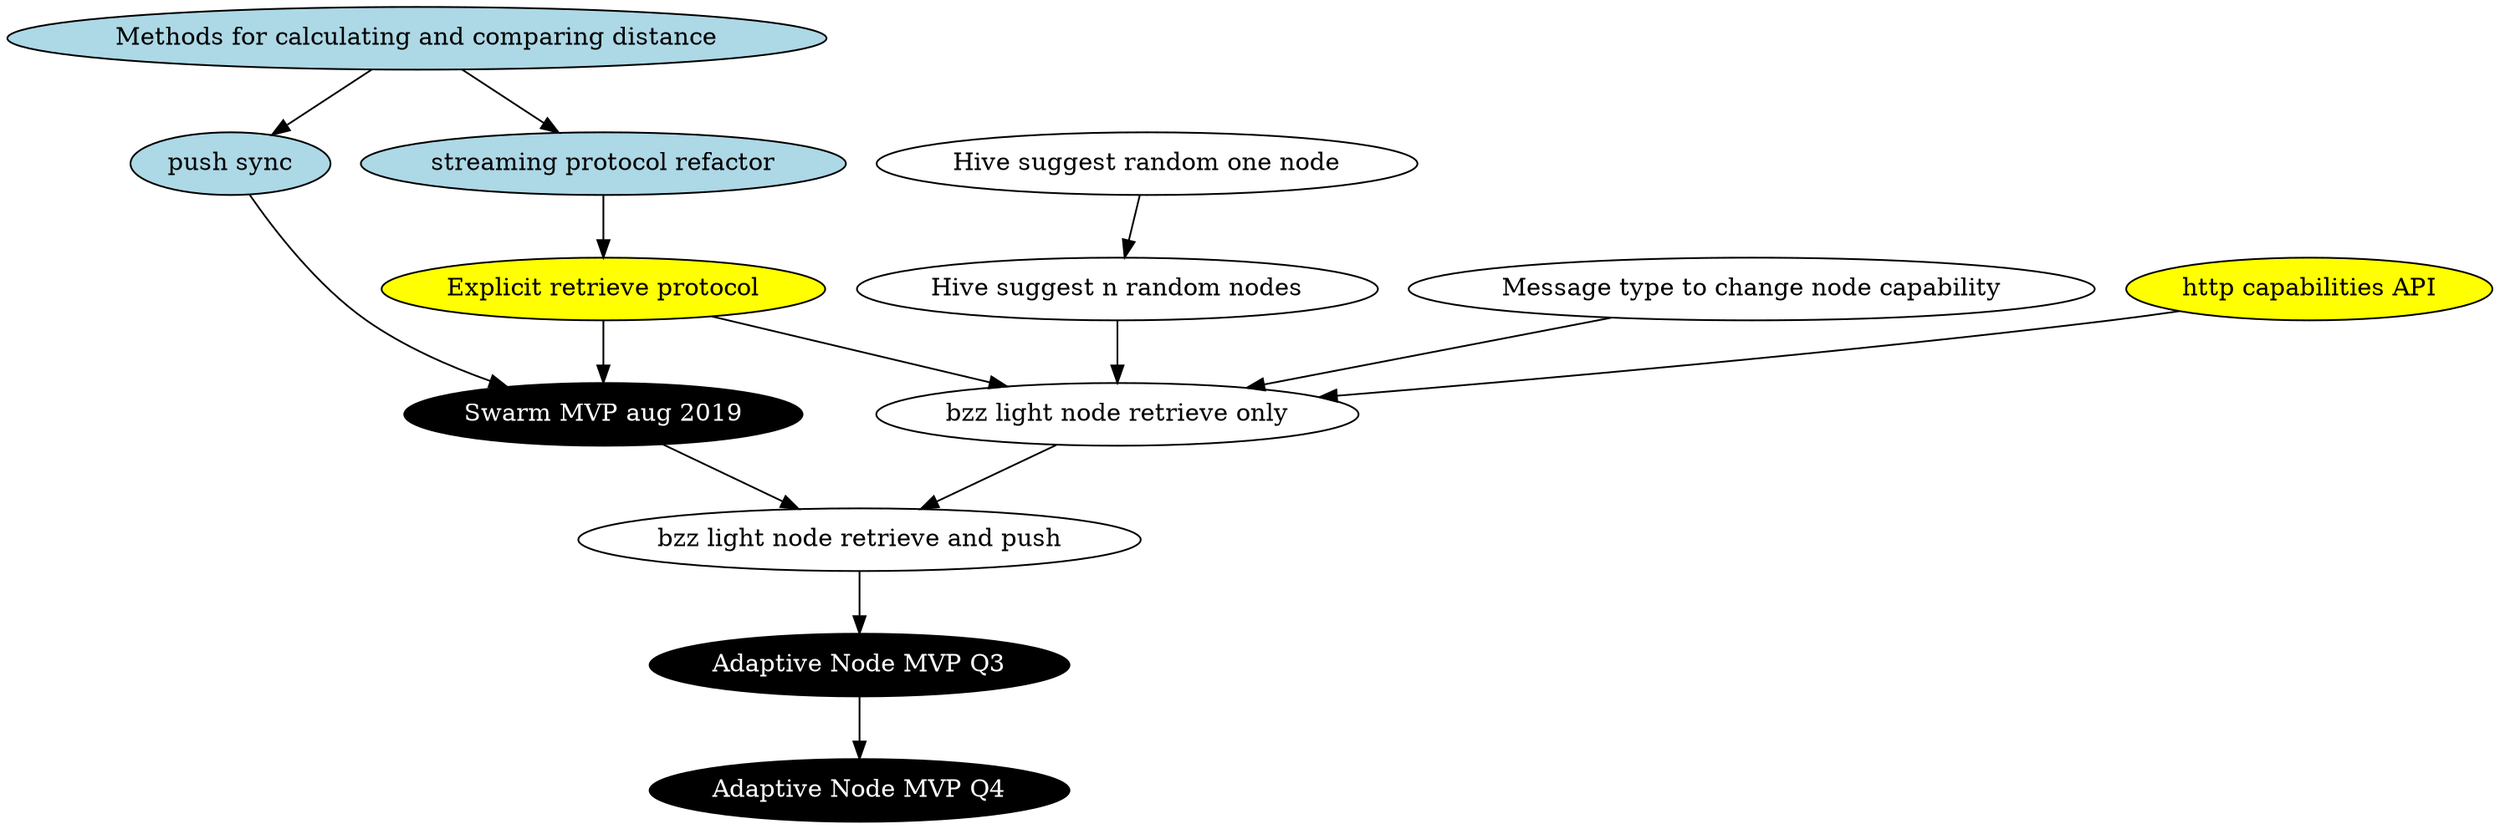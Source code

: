 digraph {
	distance_core [label="Methods for calculating and comparing distance",style="filled",fillcolor="lightblue"]
	streaming_proto [label="streaming protocol refactor",style="filled",fillcolor="lightblue"]
	retrieve_proto [label="Explicit retrieve protocol",style="filled",fillcolor="yellow"]
	pushsync [label="push sync",style="filled",fillcolor="lightblue"]
	bzzl_read [label="bzz light node retrieve only"]
	bzzl_readwrite [label="bzz light node retrieve and push"]
	hive_random_simple [label="Hive suggest random one node"]
	hive_random_redundant [label="Hive suggest n random nodes"]
	discovery_caps [label="Message type to change node capability"]
	httpcaps [label="http capabilities API",style="filled",fillcolor="yellow"]

	mvp_aug [label="Swarm MVP aug 2019",style="filled",fillcolor="black",fontcolor="white"]
	mvp_q3 [label="Adaptive Node MVP Q3",style="filled",fillcolor="black",fontcolor="white"]
	mvp_q4 [label="Adaptive Node MVP Q4",style="filled",fillcolor="black",fontcolor="white"]


	distance_core -> streaming_proto -> retrieve_proto -> mvp_aug
	distance_core -> pushsync -> mvp_aug
	retrieve_proto -> bzzl_read
	hive_random_simple -> hive_random_redundant -> bzzl_read -> bzzl_readwrite
	discovery_caps -> bzzl_read
	httpcaps -> bzzl_read

	mvp_aug -> bzzl_readwrite -> mvp_q3 -> mvp_q4
}
